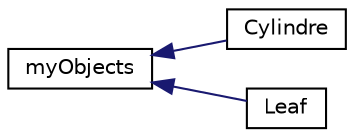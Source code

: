 digraph "Graphical Class Hierarchy"
{
  edge [fontname="Helvetica",fontsize="10",labelfontname="Helvetica",labelfontsize="10"];
  node [fontname="Helvetica",fontsize="10",shape=record];
  rankdir="LR";
  Node0 [label="myObjects",height=0.2,width=0.4,color="black", fillcolor="white", style="filled",URL="$classmyObjects.html",tooltip="The myObjects class (abstract) used to serialize and store every tables of similar objects..."];
  Node0 -> Node1 [dir="back",color="midnightblue",fontsize="10",style="solid",fontname="Helvetica"];
  Node1 [label="Cylindre",height=0.2,width=0.4,color="black", fillcolor="white", style="filled",URL="$classCylindre.html",tooltip="The Cylindre class used to generate log and branches for our trees. "];
  Node0 -> Node2 [dir="back",color="midnightblue",fontsize="10",style="solid",fontname="Helvetica"];
  Node2 [label="Leaf",height=0.2,width=0.4,color="black", fillcolor="white", style="filled",URL="$classLeaf.html",tooltip="The Leaf class used to generate a leaf for the 3D model of our tree. "];
}
